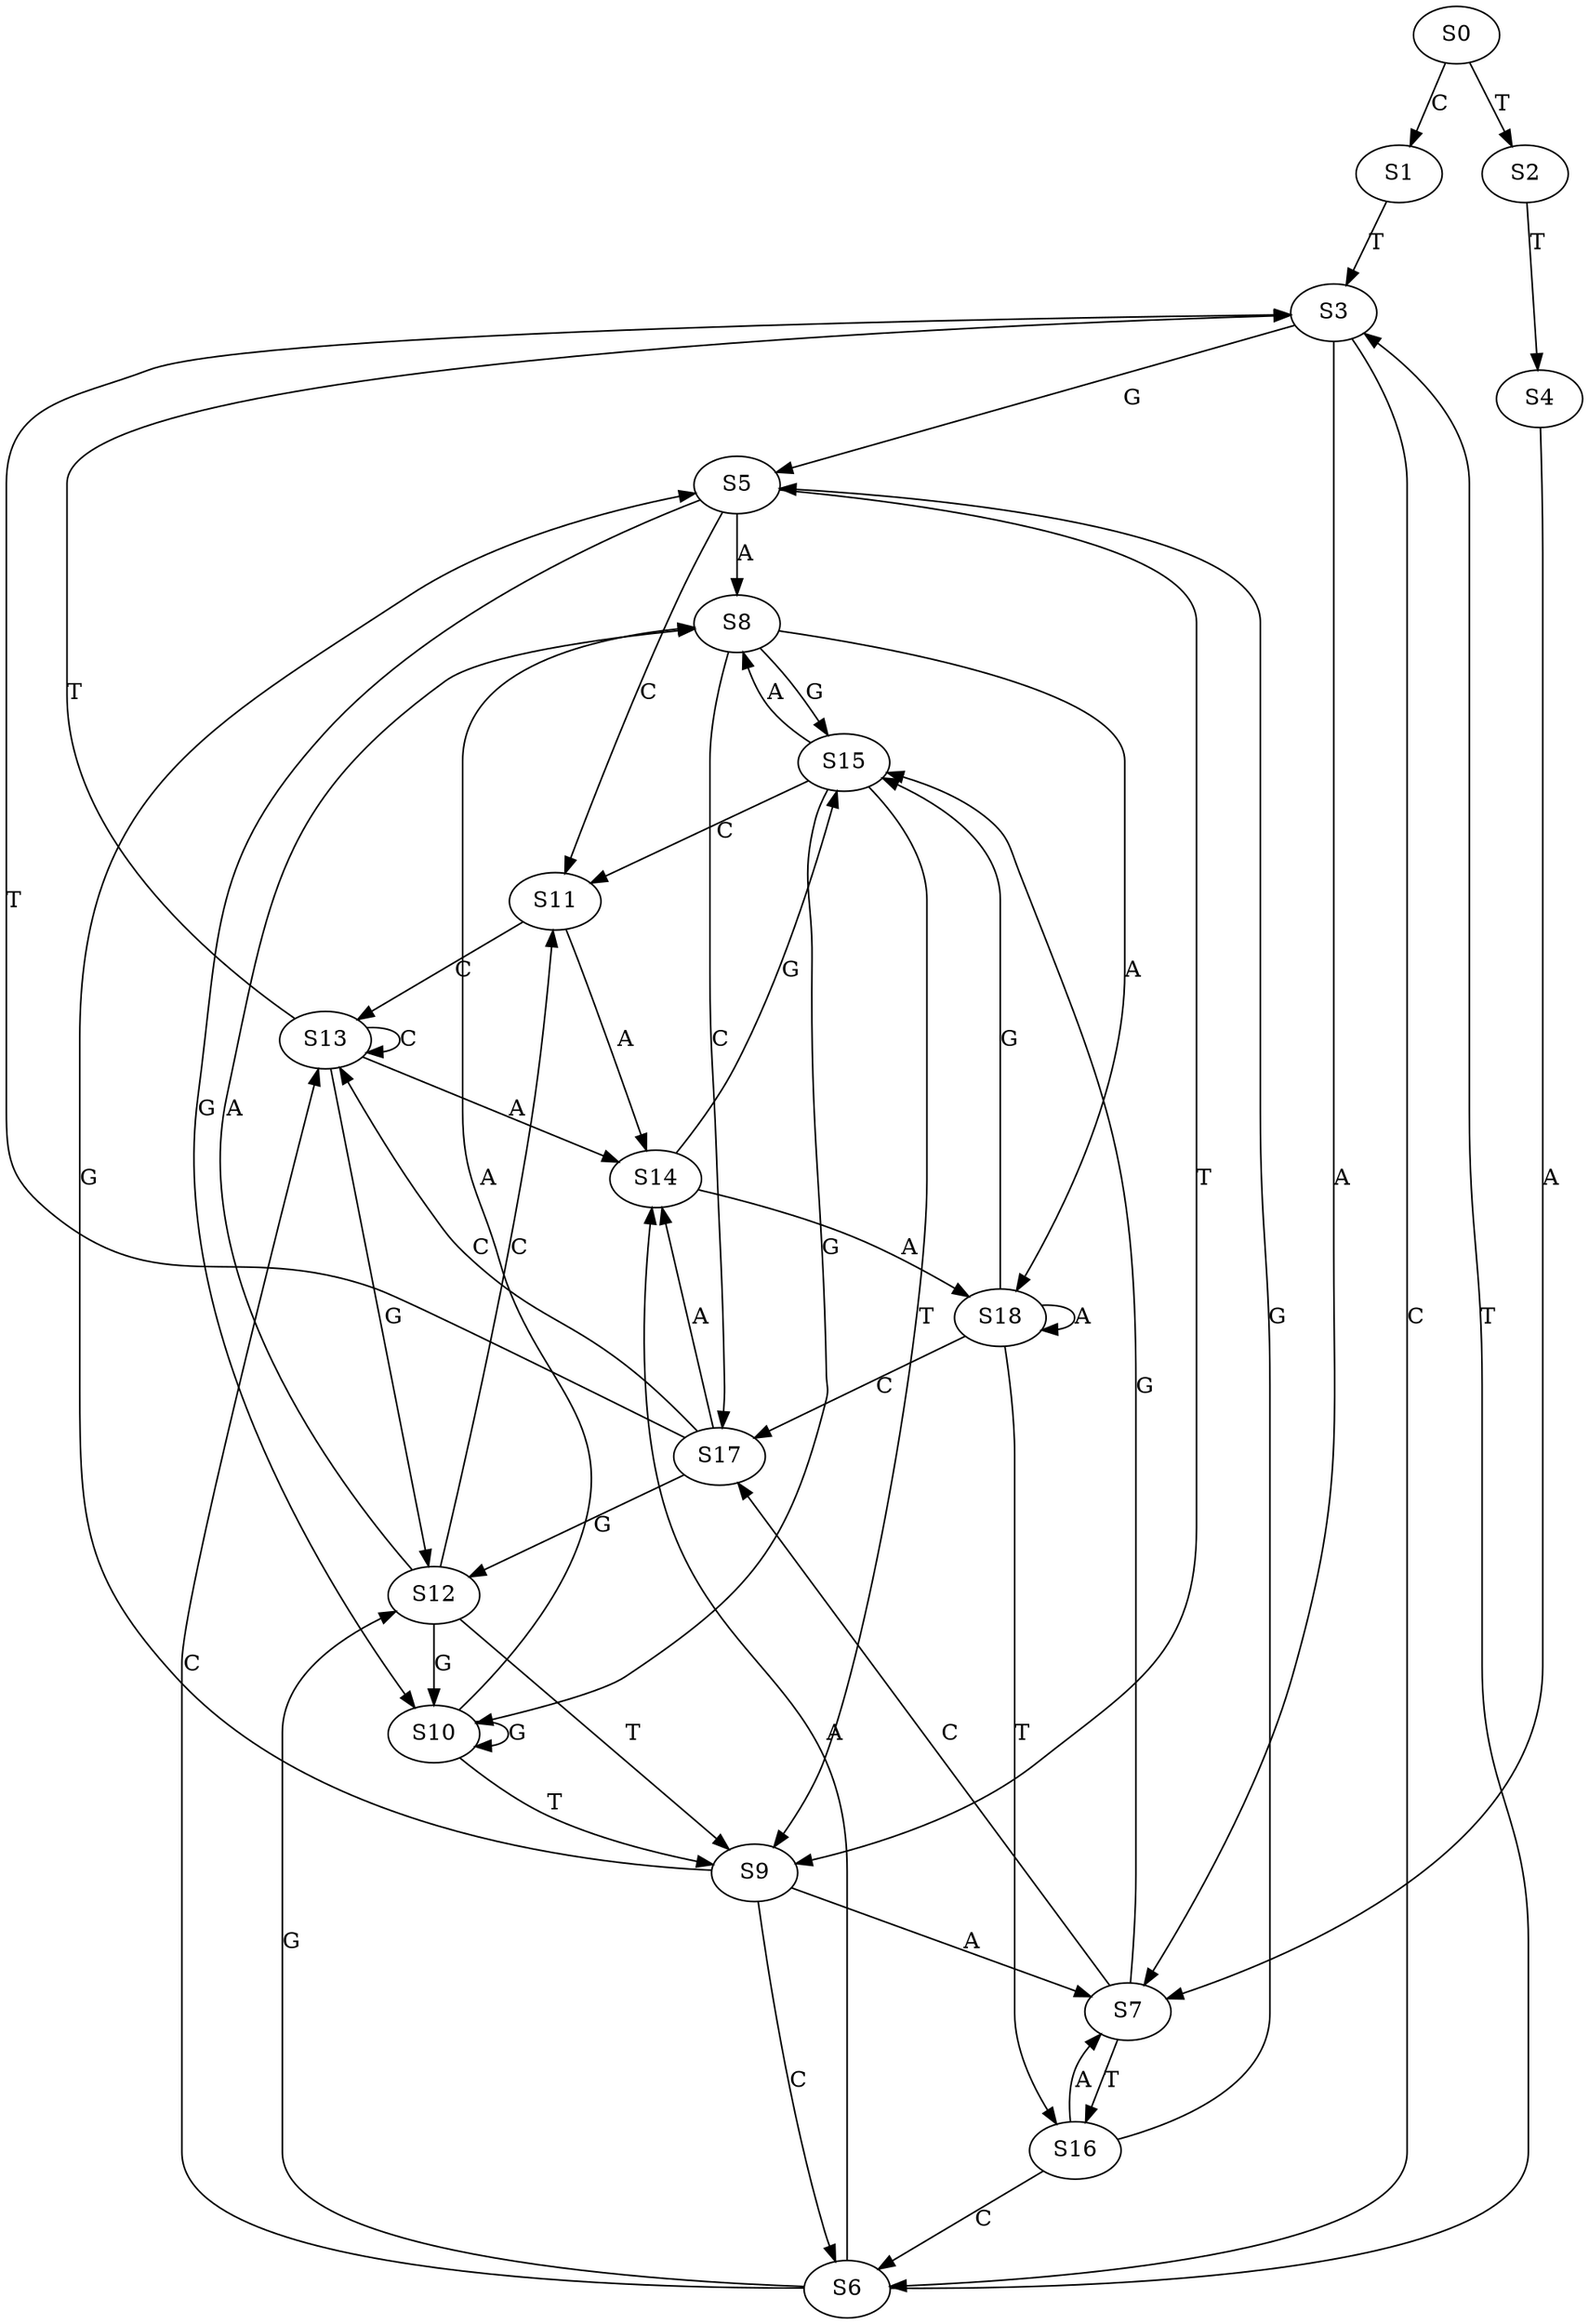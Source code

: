 strict digraph  {
	S0 -> S1 [ label = C ];
	S0 -> S2 [ label = T ];
	S1 -> S3 [ label = T ];
	S2 -> S4 [ label = T ];
	S3 -> S5 [ label = G ];
	S3 -> S6 [ label = C ];
	S3 -> S7 [ label = A ];
	S4 -> S7 [ label = A ];
	S5 -> S8 [ label = A ];
	S5 -> S9 [ label = T ];
	S5 -> S10 [ label = G ];
	S5 -> S11 [ label = C ];
	S6 -> S3 [ label = T ];
	S6 -> S12 [ label = G ];
	S6 -> S13 [ label = C ];
	S6 -> S14 [ label = A ];
	S7 -> S15 [ label = G ];
	S7 -> S16 [ label = T ];
	S7 -> S17 [ label = C ];
	S8 -> S15 [ label = G ];
	S8 -> S18 [ label = A ];
	S8 -> S17 [ label = C ];
	S9 -> S7 [ label = A ];
	S9 -> S6 [ label = C ];
	S9 -> S5 [ label = G ];
	S10 -> S8 [ label = A ];
	S10 -> S9 [ label = T ];
	S10 -> S10 [ label = G ];
	S11 -> S13 [ label = C ];
	S11 -> S14 [ label = A ];
	S12 -> S10 [ label = G ];
	S12 -> S9 [ label = T ];
	S12 -> S8 [ label = A ];
	S12 -> S11 [ label = C ];
	S13 -> S12 [ label = G ];
	S13 -> S13 [ label = C ];
	S13 -> S14 [ label = A ];
	S13 -> S3 [ label = T ];
	S14 -> S15 [ label = G ];
	S14 -> S18 [ label = A ];
	S15 -> S9 [ label = T ];
	S15 -> S10 [ label = G ];
	S15 -> S8 [ label = A ];
	S15 -> S11 [ label = C ];
	S16 -> S7 [ label = A ];
	S16 -> S6 [ label = C ];
	S16 -> S5 [ label = G ];
	S17 -> S14 [ label = A ];
	S17 -> S13 [ label = C ];
	S17 -> S3 [ label = T ];
	S17 -> S12 [ label = G ];
	S18 -> S16 [ label = T ];
	S18 -> S17 [ label = C ];
	S18 -> S15 [ label = G ];
	S18 -> S18 [ label = A ];
}
